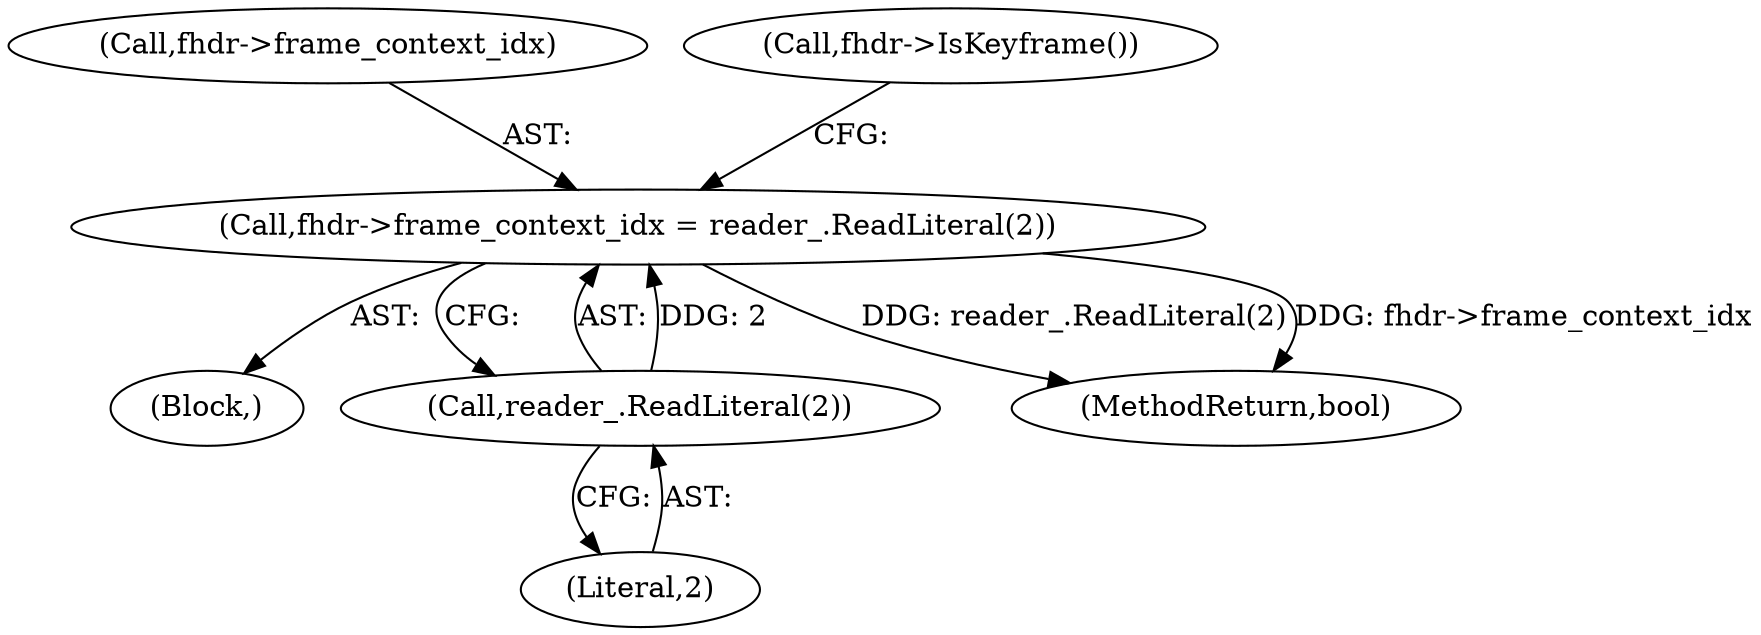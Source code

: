 digraph "0_Chrome_27c68f543e5eba779902447445dfb05ec3f5bf75_15@API" {
"1000372" [label="(Call,fhdr->frame_context_idx = reader_.ReadLiteral(2))"];
"1000376" [label="(Call,reader_.ReadLiteral(2))"];
"1000373" [label="(Call,fhdr->frame_context_idx)"];
"1000372" [label="(Call,fhdr->frame_context_idx = reader_.ReadLiteral(2))"];
"1000104" [label="(Block,)"];
"1000376" [label="(Call,reader_.ReadLiteral(2))"];
"1000380" [label="(Call,fhdr->IsKeyframe())"];
"1000437" [label="(MethodReturn,bool)"];
"1000377" [label="(Literal,2)"];
"1000372" -> "1000104"  [label="AST: "];
"1000372" -> "1000376"  [label="CFG: "];
"1000373" -> "1000372"  [label="AST: "];
"1000376" -> "1000372"  [label="AST: "];
"1000380" -> "1000372"  [label="CFG: "];
"1000372" -> "1000437"  [label="DDG: reader_.ReadLiteral(2)"];
"1000372" -> "1000437"  [label="DDG: fhdr->frame_context_idx"];
"1000376" -> "1000372"  [label="DDG: 2"];
"1000376" -> "1000377"  [label="CFG: "];
"1000377" -> "1000376"  [label="AST: "];
}
